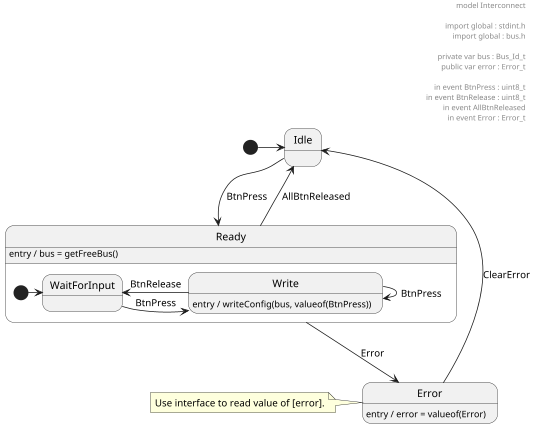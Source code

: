@startuml
scale 0.75

header
model Interconnect

import global : stdint.h
import global : bus.h

private var bus : Bus_Id_t
public var error : Error_t

in event BtnPress : uint8_t
in event BtnRelease : uint8_t
in event AllBtnReleased
in event Error : Error_t
endheader

[*] -> Idle

Idle -down-> Ready : BtnPress

state Ready {
    Ready : entry / bus = getFreeBus()

    [*] -> WaitForInput
    WaitForInput -> Write : BtnPress
    Write : entry / writeConfig(bus, valueof(BtnPress))
    Write -> Write : BtnPress
    Write -> WaitForInput : BtnRelease
}

Ready -> Idle : AllBtnReleased
Ready -down-> Error : Error
Error : entry / error = valueof(Error)
Error -> Idle : ClearError

note left of Error : Use interface to read value of [error].

@enduml
